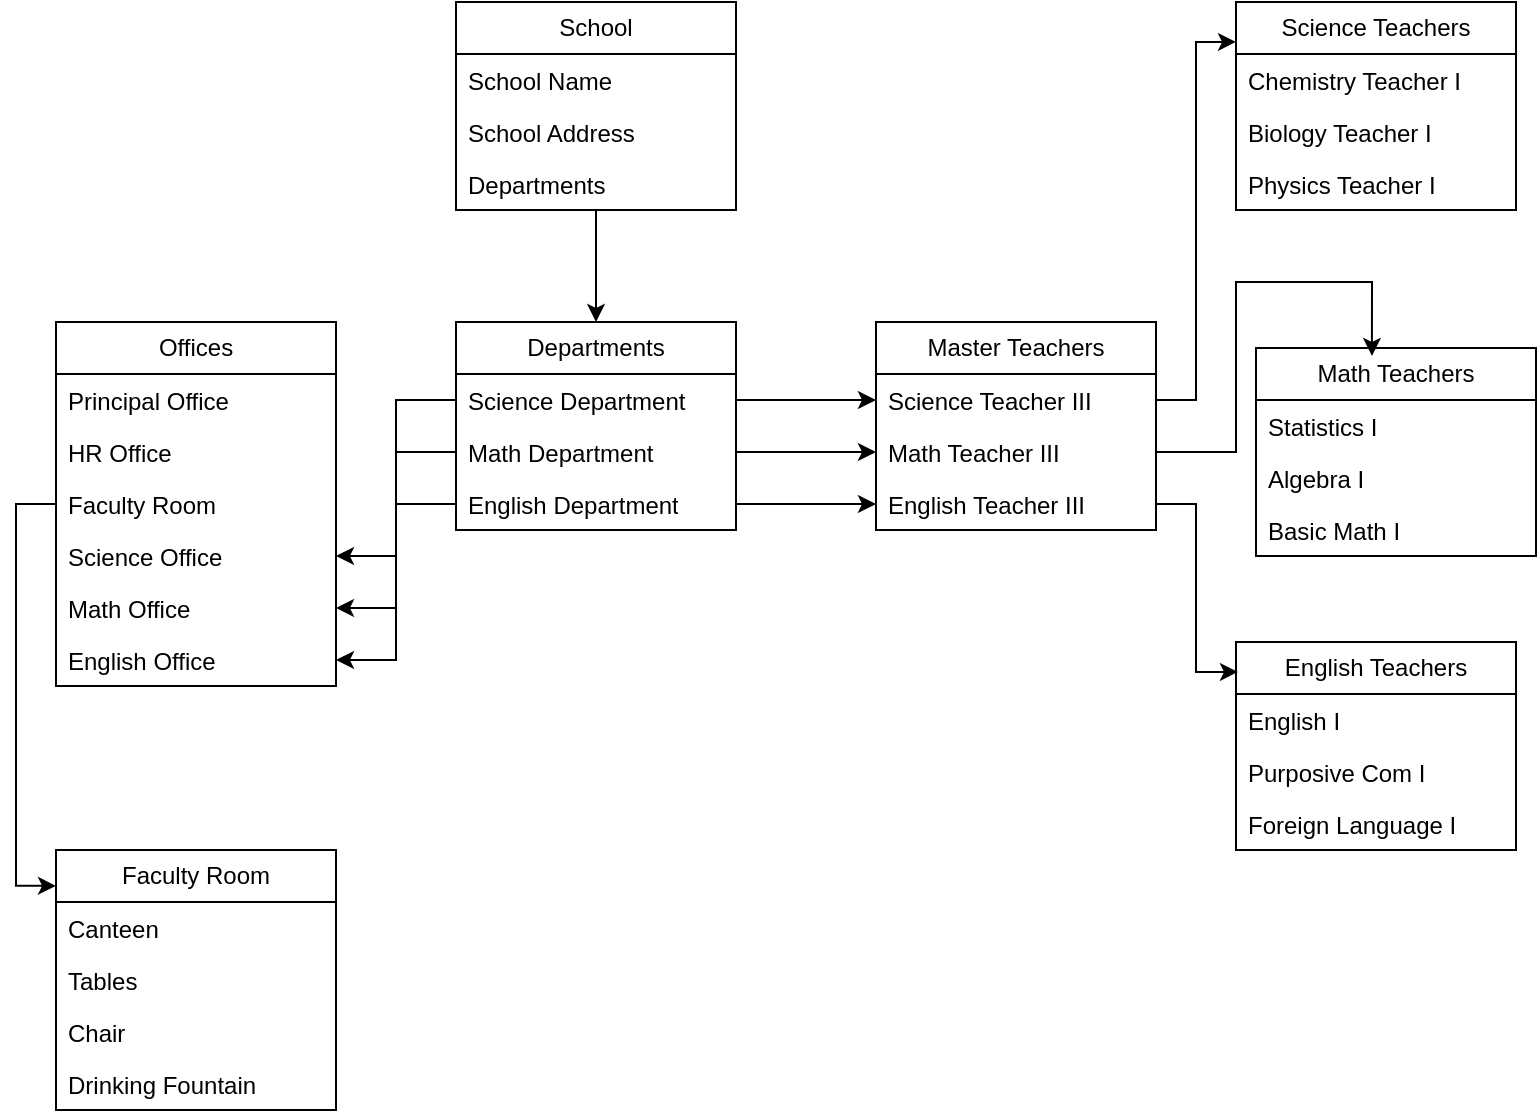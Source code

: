 <mxfile version="24.7.8">
  <diagram id="C5RBs43oDa-KdzZeNtuy" name="Page-1">
    <mxGraphModel dx="1434" dy="744" grid="1" gridSize="10" guides="1" tooltips="1" connect="1" arrows="1" fold="1" page="1" pageScale="1" pageWidth="827" pageHeight="1169" math="0" shadow="0">
      <root>
        <mxCell id="WIyWlLk6GJQsqaUBKTNV-0" />
        <mxCell id="WIyWlLk6GJQsqaUBKTNV-1" parent="WIyWlLk6GJQsqaUBKTNV-0" />
        <mxCell id="8MSW7KjDHWMVR6ZRicwE-79" style="edgeStyle=orthogonalEdgeStyle;rounded=0;orthogonalLoop=1;jettySize=auto;html=1;entryX=0.5;entryY=0;entryDx=0;entryDy=0;" edge="1" parent="WIyWlLk6GJQsqaUBKTNV-1" source="8MSW7KjDHWMVR6ZRicwE-36" target="8MSW7KjDHWMVR6ZRicwE-40">
          <mxGeometry relative="1" as="geometry" />
        </mxCell>
        <mxCell id="8MSW7KjDHWMVR6ZRicwE-36" value="School" style="swimlane;fontStyle=0;childLayout=stackLayout;horizontal=1;startSize=26;fillColor=none;horizontalStack=0;resizeParent=1;resizeParentMax=0;resizeLast=0;collapsible=1;marginBottom=0;whiteSpace=wrap;html=1;" vertex="1" parent="WIyWlLk6GJQsqaUBKTNV-1">
          <mxGeometry x="270" y="20" width="140" height="104" as="geometry" />
        </mxCell>
        <mxCell id="8MSW7KjDHWMVR6ZRicwE-37" value="School Name" style="text;strokeColor=none;fillColor=none;align=left;verticalAlign=top;spacingLeft=4;spacingRight=4;overflow=hidden;rotatable=0;points=[[0,0.5],[1,0.5]];portConstraint=eastwest;whiteSpace=wrap;html=1;" vertex="1" parent="8MSW7KjDHWMVR6ZRicwE-36">
          <mxGeometry y="26" width="140" height="26" as="geometry" />
        </mxCell>
        <mxCell id="8MSW7KjDHWMVR6ZRicwE-38" value="School Address" style="text;strokeColor=none;fillColor=none;align=left;verticalAlign=top;spacingLeft=4;spacingRight=4;overflow=hidden;rotatable=0;points=[[0,0.5],[1,0.5]];portConstraint=eastwest;whiteSpace=wrap;html=1;" vertex="1" parent="8MSW7KjDHWMVR6ZRicwE-36">
          <mxGeometry y="52" width="140" height="26" as="geometry" />
        </mxCell>
        <mxCell id="8MSW7KjDHWMVR6ZRicwE-39" value="Departments&lt;div&gt;&lt;br&gt;&lt;/div&gt;" style="text;strokeColor=none;fillColor=none;align=left;verticalAlign=top;spacingLeft=4;spacingRight=4;overflow=hidden;rotatable=0;points=[[0,0.5],[1,0.5]];portConstraint=eastwest;whiteSpace=wrap;html=1;" vertex="1" parent="8MSW7KjDHWMVR6ZRicwE-36">
          <mxGeometry y="78" width="140" height="26" as="geometry" />
        </mxCell>
        <mxCell id="8MSW7KjDHWMVR6ZRicwE-40" value="Departments" style="swimlane;fontStyle=0;childLayout=stackLayout;horizontal=1;startSize=26;fillColor=none;horizontalStack=0;resizeParent=1;resizeParentMax=0;resizeLast=0;collapsible=1;marginBottom=0;whiteSpace=wrap;html=1;" vertex="1" parent="WIyWlLk6GJQsqaUBKTNV-1">
          <mxGeometry x="270" y="180" width="140" height="104" as="geometry" />
        </mxCell>
        <mxCell id="8MSW7KjDHWMVR6ZRicwE-43" value="Science Department" style="text;strokeColor=none;fillColor=none;align=left;verticalAlign=top;spacingLeft=4;spacingRight=4;overflow=hidden;rotatable=0;points=[[0,0.5],[1,0.5]];portConstraint=eastwest;whiteSpace=wrap;html=1;" vertex="1" parent="8MSW7KjDHWMVR6ZRicwE-40">
          <mxGeometry y="26" width="140" height="26" as="geometry" />
        </mxCell>
        <mxCell id="8MSW7KjDHWMVR6ZRicwE-41" value="Math Department" style="text;strokeColor=none;fillColor=none;align=left;verticalAlign=top;spacingLeft=4;spacingRight=4;overflow=hidden;rotatable=0;points=[[0,0.5],[1,0.5]];portConstraint=eastwest;whiteSpace=wrap;html=1;" vertex="1" parent="8MSW7KjDHWMVR6ZRicwE-40">
          <mxGeometry y="52" width="140" height="26" as="geometry" />
        </mxCell>
        <mxCell id="8MSW7KjDHWMVR6ZRicwE-42" value="English Department" style="text;strokeColor=none;fillColor=none;align=left;verticalAlign=top;spacingLeft=4;spacingRight=4;overflow=hidden;rotatable=0;points=[[0,0.5],[1,0.5]];portConstraint=eastwest;whiteSpace=wrap;html=1;" vertex="1" parent="8MSW7KjDHWMVR6ZRicwE-40">
          <mxGeometry y="78" width="140" height="26" as="geometry" />
        </mxCell>
        <mxCell id="8MSW7KjDHWMVR6ZRicwE-44" value="Faculty Room" style="swimlane;fontStyle=0;childLayout=stackLayout;horizontal=1;startSize=26;fillColor=none;horizontalStack=0;resizeParent=1;resizeParentMax=0;resizeLast=0;collapsible=1;marginBottom=0;whiteSpace=wrap;html=1;" vertex="1" parent="WIyWlLk6GJQsqaUBKTNV-1">
          <mxGeometry x="70" y="444" width="140" height="130" as="geometry" />
        </mxCell>
        <mxCell id="8MSW7KjDHWMVR6ZRicwE-45" value="Canteen" style="text;strokeColor=none;fillColor=none;align=left;verticalAlign=top;spacingLeft=4;spacingRight=4;overflow=hidden;rotatable=0;points=[[0,0.5],[1,0.5]];portConstraint=eastwest;whiteSpace=wrap;html=1;" vertex="1" parent="8MSW7KjDHWMVR6ZRicwE-44">
          <mxGeometry y="26" width="140" height="26" as="geometry" />
        </mxCell>
        <mxCell id="8MSW7KjDHWMVR6ZRicwE-46" value="Tables&amp;nbsp;" style="text;strokeColor=none;fillColor=none;align=left;verticalAlign=top;spacingLeft=4;spacingRight=4;overflow=hidden;rotatable=0;points=[[0,0.5],[1,0.5]];portConstraint=eastwest;whiteSpace=wrap;html=1;" vertex="1" parent="8MSW7KjDHWMVR6ZRicwE-44">
          <mxGeometry y="52" width="140" height="26" as="geometry" />
        </mxCell>
        <mxCell id="8MSW7KjDHWMVR6ZRicwE-47" value="Chair" style="text;strokeColor=none;fillColor=none;align=left;verticalAlign=top;spacingLeft=4;spacingRight=4;overflow=hidden;rotatable=0;points=[[0,0.5],[1,0.5]];portConstraint=eastwest;whiteSpace=wrap;html=1;" vertex="1" parent="8MSW7KjDHWMVR6ZRicwE-44">
          <mxGeometry y="78" width="140" height="26" as="geometry" />
        </mxCell>
        <mxCell id="8MSW7KjDHWMVR6ZRicwE-78" value="Drinking Fountain" style="text;strokeColor=none;fillColor=none;align=left;verticalAlign=top;spacingLeft=4;spacingRight=4;overflow=hidden;rotatable=0;points=[[0,0.5],[1,0.5]];portConstraint=eastwest;whiteSpace=wrap;html=1;" vertex="1" parent="8MSW7KjDHWMVR6ZRicwE-44">
          <mxGeometry y="104" width="140" height="26" as="geometry" />
        </mxCell>
        <mxCell id="8MSW7KjDHWMVR6ZRicwE-48" value="Math Teachers" style="swimlane;fontStyle=0;childLayout=stackLayout;horizontal=1;startSize=26;fillColor=none;horizontalStack=0;resizeParent=1;resizeParentMax=0;resizeLast=0;collapsible=1;marginBottom=0;whiteSpace=wrap;html=1;" vertex="1" parent="WIyWlLk6GJQsqaUBKTNV-1">
          <mxGeometry x="670" y="193" width="140" height="104" as="geometry" />
        </mxCell>
        <mxCell id="8MSW7KjDHWMVR6ZRicwE-49" value="Statistics I" style="text;strokeColor=none;fillColor=none;align=left;verticalAlign=top;spacingLeft=4;spacingRight=4;overflow=hidden;rotatable=0;points=[[0,0.5],[1,0.5]];portConstraint=eastwest;whiteSpace=wrap;html=1;" vertex="1" parent="8MSW7KjDHWMVR6ZRicwE-48">
          <mxGeometry y="26" width="140" height="26" as="geometry" />
        </mxCell>
        <mxCell id="8MSW7KjDHWMVR6ZRicwE-50" value="Algebra I" style="text;strokeColor=none;fillColor=none;align=left;verticalAlign=top;spacingLeft=4;spacingRight=4;overflow=hidden;rotatable=0;points=[[0,0.5],[1,0.5]];portConstraint=eastwest;whiteSpace=wrap;html=1;" vertex="1" parent="8MSW7KjDHWMVR6ZRicwE-48">
          <mxGeometry y="52" width="140" height="26" as="geometry" />
        </mxCell>
        <mxCell id="8MSW7KjDHWMVR6ZRicwE-51" value="Basic Math I" style="text;strokeColor=none;fillColor=none;align=left;verticalAlign=top;spacingLeft=4;spacingRight=4;overflow=hidden;rotatable=0;points=[[0,0.5],[1,0.5]];portConstraint=eastwest;whiteSpace=wrap;html=1;" vertex="1" parent="8MSW7KjDHWMVR6ZRicwE-48">
          <mxGeometry y="78" width="140" height="26" as="geometry" />
        </mxCell>
        <mxCell id="8MSW7KjDHWMVR6ZRicwE-63" value="Offices" style="swimlane;fontStyle=0;childLayout=stackLayout;horizontal=1;startSize=26;fillColor=none;horizontalStack=0;resizeParent=1;resizeParentMax=0;resizeLast=0;collapsible=1;marginBottom=0;whiteSpace=wrap;html=1;" vertex="1" parent="WIyWlLk6GJQsqaUBKTNV-1">
          <mxGeometry x="70" y="180" width="140" height="182" as="geometry" />
        </mxCell>
        <mxCell id="8MSW7KjDHWMVR6ZRicwE-64" value="Principal Office" style="text;strokeColor=none;fillColor=none;align=left;verticalAlign=top;spacingLeft=4;spacingRight=4;overflow=hidden;rotatable=0;points=[[0,0.5],[1,0.5]];portConstraint=eastwest;whiteSpace=wrap;html=1;" vertex="1" parent="8MSW7KjDHWMVR6ZRicwE-63">
          <mxGeometry y="26" width="140" height="26" as="geometry" />
        </mxCell>
        <mxCell id="8MSW7KjDHWMVR6ZRicwE-65" value="HR Office" style="text;strokeColor=none;fillColor=none;align=left;verticalAlign=top;spacingLeft=4;spacingRight=4;overflow=hidden;rotatable=0;points=[[0,0.5],[1,0.5]];portConstraint=eastwest;whiteSpace=wrap;html=1;" vertex="1" parent="8MSW7KjDHWMVR6ZRicwE-63">
          <mxGeometry y="52" width="140" height="26" as="geometry" />
        </mxCell>
        <mxCell id="8MSW7KjDHWMVR6ZRicwE-66" value="Faculty Room" style="text;strokeColor=none;fillColor=none;align=left;verticalAlign=top;spacingLeft=4;spacingRight=4;overflow=hidden;rotatable=0;points=[[0,0.5],[1,0.5]];portConstraint=eastwest;whiteSpace=wrap;html=1;" vertex="1" parent="8MSW7KjDHWMVR6ZRicwE-63">
          <mxGeometry y="78" width="140" height="26" as="geometry" />
        </mxCell>
        <mxCell id="8MSW7KjDHWMVR6ZRicwE-99" value="Science Office" style="text;strokeColor=none;fillColor=none;align=left;verticalAlign=top;spacingLeft=4;spacingRight=4;overflow=hidden;rotatable=0;points=[[0,0.5],[1,0.5]];portConstraint=eastwest;whiteSpace=wrap;html=1;" vertex="1" parent="8MSW7KjDHWMVR6ZRicwE-63">
          <mxGeometry y="104" width="140" height="26" as="geometry" />
        </mxCell>
        <mxCell id="8MSW7KjDHWMVR6ZRicwE-100" value="Math Office" style="text;strokeColor=none;fillColor=none;align=left;verticalAlign=top;spacingLeft=4;spacingRight=4;overflow=hidden;rotatable=0;points=[[0,0.5],[1,0.5]];portConstraint=eastwest;whiteSpace=wrap;html=1;" vertex="1" parent="8MSW7KjDHWMVR6ZRicwE-63">
          <mxGeometry y="130" width="140" height="26" as="geometry" />
        </mxCell>
        <mxCell id="8MSW7KjDHWMVR6ZRicwE-101" value="English Office" style="text;strokeColor=none;fillColor=none;align=left;verticalAlign=top;spacingLeft=4;spacingRight=4;overflow=hidden;rotatable=0;points=[[0,0.5],[1,0.5]];portConstraint=eastwest;whiteSpace=wrap;html=1;" vertex="1" parent="8MSW7KjDHWMVR6ZRicwE-63">
          <mxGeometry y="156" width="140" height="26" as="geometry" />
        </mxCell>
        <mxCell id="8MSW7KjDHWMVR6ZRicwE-71" value="Master Teachers" style="swimlane;fontStyle=0;childLayout=stackLayout;horizontal=1;startSize=26;fillColor=none;horizontalStack=0;resizeParent=1;resizeParentMax=0;resizeLast=0;collapsible=1;marginBottom=0;whiteSpace=wrap;html=1;" vertex="1" parent="WIyWlLk6GJQsqaUBKTNV-1">
          <mxGeometry x="480" y="180" width="140" height="104" as="geometry" />
        </mxCell>
        <mxCell id="8MSW7KjDHWMVR6ZRicwE-72" value="Science Teacher III" style="text;strokeColor=none;fillColor=none;align=left;verticalAlign=top;spacingLeft=4;spacingRight=4;overflow=hidden;rotatable=0;points=[[0,0.5],[1,0.5]];portConstraint=eastwest;whiteSpace=wrap;html=1;" vertex="1" parent="8MSW7KjDHWMVR6ZRicwE-71">
          <mxGeometry y="26" width="140" height="26" as="geometry" />
        </mxCell>
        <mxCell id="8MSW7KjDHWMVR6ZRicwE-73" value="Math Teacher III" style="text;strokeColor=none;fillColor=none;align=left;verticalAlign=top;spacingLeft=4;spacingRight=4;overflow=hidden;rotatable=0;points=[[0,0.5],[1,0.5]];portConstraint=eastwest;whiteSpace=wrap;html=1;" vertex="1" parent="8MSW7KjDHWMVR6ZRicwE-71">
          <mxGeometry y="52" width="140" height="26" as="geometry" />
        </mxCell>
        <mxCell id="8MSW7KjDHWMVR6ZRicwE-74" value="English Teacher III" style="text;strokeColor=none;fillColor=none;align=left;verticalAlign=top;spacingLeft=4;spacingRight=4;overflow=hidden;rotatable=0;points=[[0,0.5],[1,0.5]];portConstraint=eastwest;whiteSpace=wrap;html=1;" vertex="1" parent="8MSW7KjDHWMVR6ZRicwE-71">
          <mxGeometry y="78" width="140" height="26" as="geometry" />
        </mxCell>
        <mxCell id="8MSW7KjDHWMVR6ZRicwE-81" style="edgeStyle=orthogonalEdgeStyle;rounded=0;orthogonalLoop=1;jettySize=auto;html=1;entryX=0;entryY=0.138;entryDx=0;entryDy=0;entryPerimeter=0;" edge="1" parent="WIyWlLk6GJQsqaUBKTNV-1" source="8MSW7KjDHWMVR6ZRicwE-66" target="8MSW7KjDHWMVR6ZRicwE-44">
          <mxGeometry relative="1" as="geometry" />
        </mxCell>
        <mxCell id="8MSW7KjDHWMVR6ZRicwE-83" style="edgeStyle=orthogonalEdgeStyle;rounded=0;orthogonalLoop=1;jettySize=auto;html=1;" edge="1" parent="WIyWlLk6GJQsqaUBKTNV-1" source="8MSW7KjDHWMVR6ZRicwE-41" target="8MSW7KjDHWMVR6ZRicwE-73">
          <mxGeometry relative="1" as="geometry" />
        </mxCell>
        <mxCell id="8MSW7KjDHWMVR6ZRicwE-85" style="edgeStyle=orthogonalEdgeStyle;rounded=0;orthogonalLoop=1;jettySize=auto;html=1;" edge="1" parent="WIyWlLk6GJQsqaUBKTNV-1" source="8MSW7KjDHWMVR6ZRicwE-43" target="8MSW7KjDHWMVR6ZRicwE-72">
          <mxGeometry relative="1" as="geometry" />
        </mxCell>
        <mxCell id="8MSW7KjDHWMVR6ZRicwE-86" style="edgeStyle=orthogonalEdgeStyle;rounded=0;orthogonalLoop=1;jettySize=auto;html=1;" edge="1" parent="WIyWlLk6GJQsqaUBKTNV-1" source="8MSW7KjDHWMVR6ZRicwE-42" target="8MSW7KjDHWMVR6ZRicwE-74">
          <mxGeometry relative="1" as="geometry" />
        </mxCell>
        <mxCell id="8MSW7KjDHWMVR6ZRicwE-87" value="Science Teachers" style="swimlane;fontStyle=0;childLayout=stackLayout;horizontal=1;startSize=26;fillColor=none;horizontalStack=0;resizeParent=1;resizeParentMax=0;resizeLast=0;collapsible=1;marginBottom=0;whiteSpace=wrap;html=1;" vertex="1" parent="WIyWlLk6GJQsqaUBKTNV-1">
          <mxGeometry x="660" y="20" width="140" height="104" as="geometry" />
        </mxCell>
        <mxCell id="8MSW7KjDHWMVR6ZRicwE-88" value="Chemistry Teacher I" style="text;strokeColor=none;fillColor=none;align=left;verticalAlign=top;spacingLeft=4;spacingRight=4;overflow=hidden;rotatable=0;points=[[0,0.5],[1,0.5]];portConstraint=eastwest;whiteSpace=wrap;html=1;" vertex="1" parent="8MSW7KjDHWMVR6ZRicwE-87">
          <mxGeometry y="26" width="140" height="26" as="geometry" />
        </mxCell>
        <mxCell id="8MSW7KjDHWMVR6ZRicwE-89" value="Biology Teacher I" style="text;strokeColor=none;fillColor=none;align=left;verticalAlign=top;spacingLeft=4;spacingRight=4;overflow=hidden;rotatable=0;points=[[0,0.5],[1,0.5]];portConstraint=eastwest;whiteSpace=wrap;html=1;" vertex="1" parent="8MSW7KjDHWMVR6ZRicwE-87">
          <mxGeometry y="52" width="140" height="26" as="geometry" />
        </mxCell>
        <mxCell id="8MSW7KjDHWMVR6ZRicwE-90" value="Physics Teacher I" style="text;strokeColor=none;fillColor=none;align=left;verticalAlign=top;spacingLeft=4;spacingRight=4;overflow=hidden;rotatable=0;points=[[0,0.5],[1,0.5]];portConstraint=eastwest;whiteSpace=wrap;html=1;" vertex="1" parent="8MSW7KjDHWMVR6ZRicwE-87">
          <mxGeometry y="78" width="140" height="26" as="geometry" />
        </mxCell>
        <mxCell id="8MSW7KjDHWMVR6ZRicwE-91" value="English Teachers" style="swimlane;fontStyle=0;childLayout=stackLayout;horizontal=1;startSize=26;fillColor=none;horizontalStack=0;resizeParent=1;resizeParentMax=0;resizeLast=0;collapsible=1;marginBottom=0;whiteSpace=wrap;html=1;" vertex="1" parent="WIyWlLk6GJQsqaUBKTNV-1">
          <mxGeometry x="660" y="340" width="140" height="104" as="geometry" />
        </mxCell>
        <mxCell id="8MSW7KjDHWMVR6ZRicwE-92" value="English I" style="text;strokeColor=none;fillColor=none;align=left;verticalAlign=top;spacingLeft=4;spacingRight=4;overflow=hidden;rotatable=0;points=[[0,0.5],[1,0.5]];portConstraint=eastwest;whiteSpace=wrap;html=1;" vertex="1" parent="8MSW7KjDHWMVR6ZRicwE-91">
          <mxGeometry y="26" width="140" height="26" as="geometry" />
        </mxCell>
        <mxCell id="8MSW7KjDHWMVR6ZRicwE-93" value="Purposive Com I" style="text;strokeColor=none;fillColor=none;align=left;verticalAlign=top;spacingLeft=4;spacingRight=4;overflow=hidden;rotatable=0;points=[[0,0.5],[1,0.5]];portConstraint=eastwest;whiteSpace=wrap;html=1;" vertex="1" parent="8MSW7KjDHWMVR6ZRicwE-91">
          <mxGeometry y="52" width="140" height="26" as="geometry" />
        </mxCell>
        <mxCell id="8MSW7KjDHWMVR6ZRicwE-94" value="Foreign Language I" style="text;strokeColor=none;fillColor=none;align=left;verticalAlign=top;spacingLeft=4;spacingRight=4;overflow=hidden;rotatable=0;points=[[0,0.5],[1,0.5]];portConstraint=eastwest;whiteSpace=wrap;html=1;" vertex="1" parent="8MSW7KjDHWMVR6ZRicwE-91">
          <mxGeometry y="78" width="140" height="26" as="geometry" />
        </mxCell>
        <mxCell id="8MSW7KjDHWMVR6ZRicwE-95" style="edgeStyle=orthogonalEdgeStyle;rounded=0;orthogonalLoop=1;jettySize=auto;html=1;entryX=0;entryY=0.192;entryDx=0;entryDy=0;entryPerimeter=0;" edge="1" parent="WIyWlLk6GJQsqaUBKTNV-1" source="8MSW7KjDHWMVR6ZRicwE-72" target="8MSW7KjDHWMVR6ZRicwE-87">
          <mxGeometry relative="1" as="geometry" />
        </mxCell>
        <mxCell id="8MSW7KjDHWMVR6ZRicwE-96" style="edgeStyle=orthogonalEdgeStyle;rounded=0;orthogonalLoop=1;jettySize=auto;html=1;entryX=0.414;entryY=0.038;entryDx=0;entryDy=0;entryPerimeter=0;" edge="1" parent="WIyWlLk6GJQsqaUBKTNV-1" source="8MSW7KjDHWMVR6ZRicwE-73" target="8MSW7KjDHWMVR6ZRicwE-48">
          <mxGeometry relative="1" as="geometry">
            <Array as="points">
              <mxPoint x="660" y="245" />
              <mxPoint x="660" y="160" />
              <mxPoint x="728" y="160" />
            </Array>
          </mxGeometry>
        </mxCell>
        <mxCell id="8MSW7KjDHWMVR6ZRicwE-97" style="edgeStyle=orthogonalEdgeStyle;rounded=0;orthogonalLoop=1;jettySize=auto;html=1;entryX=0.007;entryY=0.144;entryDx=0;entryDy=0;entryPerimeter=0;" edge="1" parent="WIyWlLk6GJQsqaUBKTNV-1" source="8MSW7KjDHWMVR6ZRicwE-74" target="8MSW7KjDHWMVR6ZRicwE-91">
          <mxGeometry relative="1" as="geometry" />
        </mxCell>
        <mxCell id="8MSW7KjDHWMVR6ZRicwE-103" style="edgeStyle=orthogonalEdgeStyle;rounded=0;orthogonalLoop=1;jettySize=auto;html=1;" edge="1" parent="WIyWlLk6GJQsqaUBKTNV-1" source="8MSW7KjDHWMVR6ZRicwE-41" target="8MSW7KjDHWMVR6ZRicwE-100">
          <mxGeometry relative="1" as="geometry" />
        </mxCell>
        <mxCell id="8MSW7KjDHWMVR6ZRicwE-104" style="edgeStyle=orthogonalEdgeStyle;rounded=0;orthogonalLoop=1;jettySize=auto;html=1;" edge="1" parent="WIyWlLk6GJQsqaUBKTNV-1" source="8MSW7KjDHWMVR6ZRicwE-42" target="8MSW7KjDHWMVR6ZRicwE-101">
          <mxGeometry relative="1" as="geometry" />
        </mxCell>
        <mxCell id="8MSW7KjDHWMVR6ZRicwE-105" style="edgeStyle=orthogonalEdgeStyle;rounded=0;orthogonalLoop=1;jettySize=auto;html=1;" edge="1" parent="WIyWlLk6GJQsqaUBKTNV-1" source="8MSW7KjDHWMVR6ZRicwE-43" target="8MSW7KjDHWMVR6ZRicwE-99">
          <mxGeometry relative="1" as="geometry" />
        </mxCell>
      </root>
    </mxGraphModel>
  </diagram>
</mxfile>
